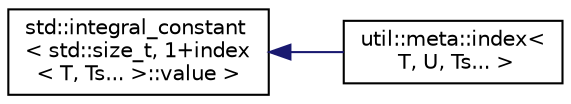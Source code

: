digraph "Graphical Class Hierarchy"
{
 // LATEX_PDF_SIZE
  edge [fontname="Helvetica",fontsize="10",labelfontname="Helvetica",labelfontsize="10"];
  node [fontname="Helvetica",fontsize="10",shape=record];
  rankdir="LR";
  Node0 [label="std::integral_constant\l\< std::size_t, 1+index\l\< T, Ts... \>::value \>",height=0.2,width=0.4,color="black", fillcolor="white", style="filled",URL="/home/runner/work/ecstasy/ecstasy/doc/external/cppreference-doxygen-web.tag.xml$cpp/types/integral_constant.html",tooltip=" "];
  Node0 -> Node1 [dir="back",color="midnightblue",fontsize="10",style="solid",fontname="Helvetica"];
  Node1 [label="util::meta::index\<\l T, U, Ts... \>",height=0.2,width=0.4,color="black", fillcolor="white", style="filled",URL="$structutil_1_1meta_1_1index_3_01_t_00_01_u_00_01_ts_8_8_8_01_4.html",tooltip="Get the index of the first occurence of type T in the types Ts."];
}
